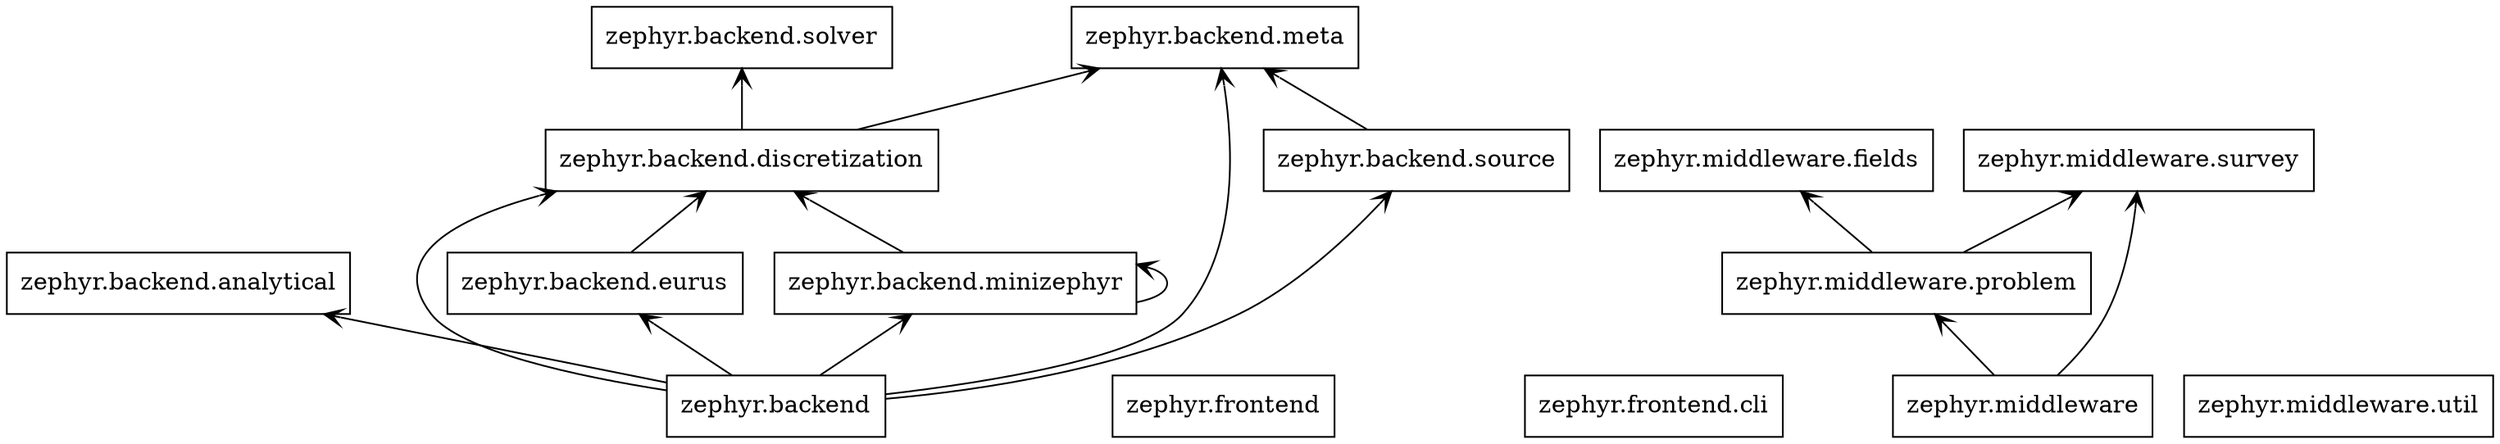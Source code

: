 digraph "packages_zephyr" {
charset="utf-8"
rankdir=BT
"0" [label="zephyr.backend", shape="box"];
"1" [label="zephyr.backend.analytical", shape="box"];
"2" [label="zephyr.backend.discretization", shape="box"];
"3" [label="zephyr.backend.eurus", shape="box"];
"4" [label="zephyr.backend.meta", shape="box"];
"5" [label="zephyr.backend.minizephyr", shape="box"];
"6" [label="zephyr.backend.solver", shape="box"];
"7" [label="zephyr.backend.source", shape="box"];
"8" [label="zephyr.frontend", shape="box"];
"9" [label="zephyr.frontend.cli", shape="box"];
"10" [label="zephyr.middleware", shape="box"];
"11" [label="zephyr.middleware.fields", shape="box"];
"12" [label="zephyr.middleware.problem", shape="box"];
"13" [label="zephyr.middleware.survey", shape="box"];
"14" [label="zephyr.middleware.util", shape="box"];
"0" -> "1" [arrowhead="open", arrowtail="none"];
"0" -> "2" [arrowhead="open", arrowtail="none"];
"0" -> "3" [arrowhead="open", arrowtail="none"];
"0" -> "4" [arrowhead="open", arrowtail="none"];
"0" -> "5" [arrowhead="open", arrowtail="none"];
"0" -> "7" [arrowhead="open", arrowtail="none"];
"2" -> "4" [arrowhead="open", arrowtail="none"];
"2" -> "6" [arrowhead="open", arrowtail="none"];
"3" -> "2" [arrowhead="open", arrowtail="none"];
"5" -> "2" [arrowhead="open", arrowtail="none"];
"5" -> "5" [arrowhead="open", arrowtail="none"];
"7" -> "4" [arrowhead="open", arrowtail="none"];
"10" -> "12" [arrowhead="open", arrowtail="none"];
"10" -> "13" [arrowhead="open", arrowtail="none"];
"12" -> "11" [arrowhead="open", arrowtail="none"];
"12" -> "13" [arrowhead="open", arrowtail="none"];
}
